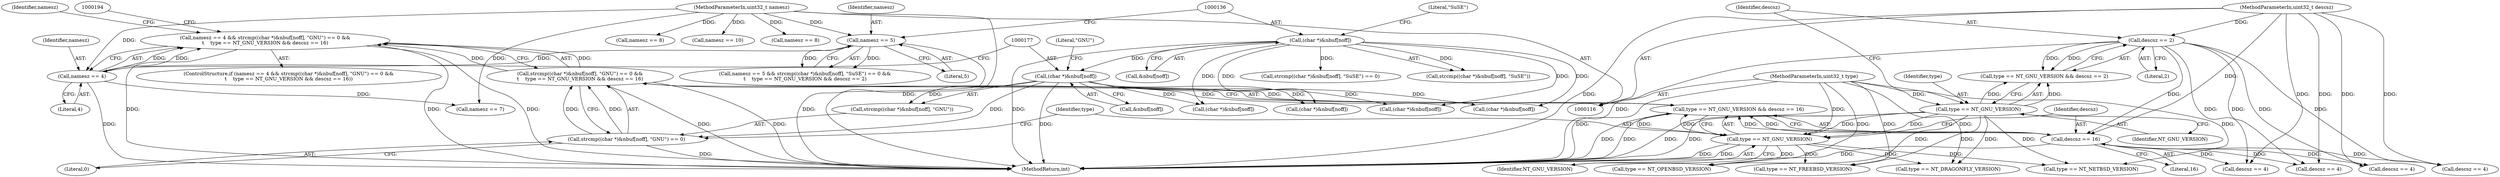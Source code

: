 digraph "0_file_ce90e05774dd77d86cfc8dfa6da57b32816841c4_2@API" {
"1000169" [label="(Call,namesz == 4 && strcmp((char *)&nbuf[noff], \"GNU\") == 0 &&\n\t    type == NT_GNU_VERSION && descsz == 16)"];
"1000170" [label="(Call,namesz == 4)"];
"1000129" [label="(Call,namesz == 5)"];
"1000121" [label="(MethodParameterIn,uint32_t namesz)"];
"1000173" [label="(Call,strcmp((char *)&nbuf[noff], \"GNU\") == 0 &&\n\t    type == NT_GNU_VERSION && descsz == 16)"];
"1000174" [label="(Call,strcmp((char *)&nbuf[noff], \"GNU\") == 0)"];
"1000176" [label="(Call,(char *)&nbuf[noff])"];
"1000135" [label="(Call,(char *)&nbuf[noff])"];
"1000184" [label="(Call,type == NT_GNU_VERSION && descsz == 16)"];
"1000185" [label="(Call,type == NT_GNU_VERSION)"];
"1000144" [label="(Call,type == NT_GNU_VERSION)"];
"1000119" [label="(MethodParameterIn,uint32_t type)"];
"1000188" [label="(Call,descsz == 16)"];
"1000147" [label="(Call,descsz == 2)"];
"1000122" [label="(MethodParameterIn,uint32_t descsz)"];
"1000182" [label="(Literal,\"GNU\")"];
"1000188" [label="(Call,descsz == 16)"];
"1000175" [label="(Call,strcmp((char *)&nbuf[noff], \"GNU\"))"];
"1000370" [label="(Call,type == NT_FREEBSD_VERSION)"];
"1000437" [label="(Call,(char *)&nbuf[noff])"];
"1000316" [label="(Call,namesz == 7)"];
"1000128" [label="(Call,namesz == 5 && strcmp((char *)&nbuf[noff], \"SuSE\") == 0 &&\n\t    type == NT_GNU_VERSION && descsz == 2)"];
"1000321" [label="(Call,(char *)&nbuf[noff])"];
"1000122" [label="(MethodParameterIn,uint32_t descsz)"];
"1000186" [label="(Identifier,type)"];
"1000335" [label="(Call,descsz == 4)"];
"1000446" [label="(Call,type == NT_DRAGONFLY_VERSION)"];
"1000130" [label="(Identifier,namesz)"];
"1000398" [label="(Call,(char *)&nbuf[noff])"];
"1000137" [label="(Call,&nbuf[noff])"];
"1000143" [label="(Call,type == NT_GNU_VERSION && descsz == 2)"];
"1000332" [label="(Call,type == NT_NETBSD_VERSION)"];
"1000373" [label="(Call,descsz == 4)"];
"1000141" [label="(Literal,\"SuSE\")"];
"1000171" [label="(Identifier,namesz)"];
"1000189" [label="(Identifier,descsz)"];
"1000184" [label="(Call,type == NT_GNU_VERSION && descsz == 16)"];
"1000359" [label="(Call,(char *)&nbuf[noff])"];
"1000190" [label="(Literal,16)"];
"1000119" [label="(MethodParameterIn,uint32_t type)"];
"1000148" [label="(Identifier,descsz)"];
"1000135" [label="(Call,(char *)&nbuf[noff])"];
"1000169" [label="(Call,namesz == 4 && strcmp((char *)&nbuf[noff], \"GNU\") == 0 &&\n\t    type == NT_GNU_VERSION && descsz == 16)"];
"1000354" [label="(Call,namesz == 8)"];
"1000147" [label="(Call,descsz == 2)"];
"1000449" [label="(Call,descsz == 4)"];
"1000146" [label="(Identifier,NT_GNU_VERSION)"];
"1000183" [label="(Literal,0)"];
"1000129" [label="(Call,namesz == 5)"];
"1000178" [label="(Call,&nbuf[noff])"];
"1000133" [label="(Call,strcmp((char *)&nbuf[noff], \"SuSE\") == 0)"];
"1000410" [label="(Call,descsz == 4)"];
"1000131" [label="(Literal,5)"];
"1000187" [label="(Identifier,NT_GNU_VERSION)"];
"1000168" [label="(ControlStructure,if (namesz == 4 && strcmp((char *)&nbuf[noff], \"GNU\") == 0 &&\n\t    type == NT_GNU_VERSION && descsz == 16))"];
"1000407" [label="(Call,type == NT_OPENBSD_VERSION)"];
"1000149" [label="(Literal,2)"];
"1000507" [label="(MethodReturn,int)"];
"1000176" [label="(Call,(char *)&nbuf[noff])"];
"1000134" [label="(Call,strcmp((char *)&nbuf[noff], \"SuSE\"))"];
"1000170" [label="(Call,namesz == 4)"];
"1000174" [label="(Call,strcmp((char *)&nbuf[noff], \"GNU\") == 0)"];
"1000173" [label="(Call,strcmp((char *)&nbuf[noff], \"GNU\") == 0 &&\n\t    type == NT_GNU_VERSION && descsz == 16)"];
"1000145" [label="(Identifier,type)"];
"1000317" [label="(Identifier,namesz)"];
"1000431" [label="(Call,namesz == 10)"];
"1000172" [label="(Literal,4)"];
"1000185" [label="(Call,type == NT_GNU_VERSION)"];
"1000121" [label="(MethodParameterIn,uint32_t namesz)"];
"1000392" [label="(Call,namesz == 8)"];
"1000144" [label="(Call,type == NT_GNU_VERSION)"];
"1000169" -> "1000168"  [label="AST: "];
"1000169" -> "1000170"  [label="CFG: "];
"1000169" -> "1000173"  [label="CFG: "];
"1000170" -> "1000169"  [label="AST: "];
"1000173" -> "1000169"  [label="AST: "];
"1000194" -> "1000169"  [label="CFG: "];
"1000317" -> "1000169"  [label="CFG: "];
"1000169" -> "1000507"  [label="DDG: "];
"1000169" -> "1000507"  [label="DDG: "];
"1000169" -> "1000507"  [label="DDG: "];
"1000170" -> "1000169"  [label="DDG: "];
"1000170" -> "1000169"  [label="DDG: "];
"1000173" -> "1000169"  [label="DDG: "];
"1000173" -> "1000169"  [label="DDG: "];
"1000170" -> "1000172"  [label="CFG: "];
"1000171" -> "1000170"  [label="AST: "];
"1000172" -> "1000170"  [label="AST: "];
"1000177" -> "1000170"  [label="CFG: "];
"1000170" -> "1000507"  [label="DDG: "];
"1000129" -> "1000170"  [label="DDG: "];
"1000121" -> "1000170"  [label="DDG: "];
"1000170" -> "1000316"  [label="DDG: "];
"1000129" -> "1000128"  [label="AST: "];
"1000129" -> "1000131"  [label="CFG: "];
"1000130" -> "1000129"  [label="AST: "];
"1000131" -> "1000129"  [label="AST: "];
"1000136" -> "1000129"  [label="CFG: "];
"1000128" -> "1000129"  [label="CFG: "];
"1000129" -> "1000507"  [label="DDG: "];
"1000129" -> "1000128"  [label="DDG: "];
"1000129" -> "1000128"  [label="DDG: "];
"1000121" -> "1000129"  [label="DDG: "];
"1000121" -> "1000116"  [label="AST: "];
"1000121" -> "1000507"  [label="DDG: "];
"1000121" -> "1000316"  [label="DDG: "];
"1000121" -> "1000354"  [label="DDG: "];
"1000121" -> "1000392"  [label="DDG: "];
"1000121" -> "1000431"  [label="DDG: "];
"1000173" -> "1000174"  [label="CFG: "];
"1000173" -> "1000184"  [label="CFG: "];
"1000174" -> "1000173"  [label="AST: "];
"1000184" -> "1000173"  [label="AST: "];
"1000173" -> "1000507"  [label="DDG: "];
"1000173" -> "1000507"  [label="DDG: "];
"1000174" -> "1000173"  [label="DDG: "];
"1000174" -> "1000173"  [label="DDG: "];
"1000184" -> "1000173"  [label="DDG: "];
"1000184" -> "1000173"  [label="DDG: "];
"1000174" -> "1000183"  [label="CFG: "];
"1000175" -> "1000174"  [label="AST: "];
"1000183" -> "1000174"  [label="AST: "];
"1000186" -> "1000174"  [label="CFG: "];
"1000174" -> "1000507"  [label="DDG: "];
"1000176" -> "1000174"  [label="DDG: "];
"1000176" -> "1000175"  [label="AST: "];
"1000176" -> "1000178"  [label="CFG: "];
"1000177" -> "1000176"  [label="AST: "];
"1000178" -> "1000176"  [label="AST: "];
"1000182" -> "1000176"  [label="CFG: "];
"1000176" -> "1000507"  [label="DDG: "];
"1000176" -> "1000175"  [label="DDG: "];
"1000135" -> "1000176"  [label="DDG: "];
"1000176" -> "1000321"  [label="DDG: "];
"1000176" -> "1000359"  [label="DDG: "];
"1000176" -> "1000398"  [label="DDG: "];
"1000176" -> "1000437"  [label="DDG: "];
"1000135" -> "1000134"  [label="AST: "];
"1000135" -> "1000137"  [label="CFG: "];
"1000136" -> "1000135"  [label="AST: "];
"1000137" -> "1000135"  [label="AST: "];
"1000141" -> "1000135"  [label="CFG: "];
"1000135" -> "1000507"  [label="DDG: "];
"1000135" -> "1000133"  [label="DDG: "];
"1000135" -> "1000134"  [label="DDG: "];
"1000135" -> "1000321"  [label="DDG: "];
"1000135" -> "1000359"  [label="DDG: "];
"1000135" -> "1000398"  [label="DDG: "];
"1000135" -> "1000437"  [label="DDG: "];
"1000184" -> "1000185"  [label="CFG: "];
"1000184" -> "1000188"  [label="CFG: "];
"1000185" -> "1000184"  [label="AST: "];
"1000188" -> "1000184"  [label="AST: "];
"1000184" -> "1000507"  [label="DDG: "];
"1000184" -> "1000507"  [label="DDG: "];
"1000185" -> "1000184"  [label="DDG: "];
"1000185" -> "1000184"  [label="DDG: "];
"1000188" -> "1000184"  [label="DDG: "];
"1000188" -> "1000184"  [label="DDG: "];
"1000185" -> "1000187"  [label="CFG: "];
"1000186" -> "1000185"  [label="AST: "];
"1000187" -> "1000185"  [label="AST: "];
"1000189" -> "1000185"  [label="CFG: "];
"1000185" -> "1000507"  [label="DDG: "];
"1000185" -> "1000507"  [label="DDG: "];
"1000144" -> "1000185"  [label="DDG: "];
"1000144" -> "1000185"  [label="DDG: "];
"1000119" -> "1000185"  [label="DDG: "];
"1000185" -> "1000332"  [label="DDG: "];
"1000185" -> "1000370"  [label="DDG: "];
"1000185" -> "1000407"  [label="DDG: "];
"1000185" -> "1000446"  [label="DDG: "];
"1000144" -> "1000143"  [label="AST: "];
"1000144" -> "1000146"  [label="CFG: "];
"1000145" -> "1000144"  [label="AST: "];
"1000146" -> "1000144"  [label="AST: "];
"1000148" -> "1000144"  [label="CFG: "];
"1000143" -> "1000144"  [label="CFG: "];
"1000144" -> "1000507"  [label="DDG: "];
"1000144" -> "1000507"  [label="DDG: "];
"1000144" -> "1000143"  [label="DDG: "];
"1000144" -> "1000143"  [label="DDG: "];
"1000119" -> "1000144"  [label="DDG: "];
"1000144" -> "1000332"  [label="DDG: "];
"1000144" -> "1000370"  [label="DDG: "];
"1000144" -> "1000407"  [label="DDG: "];
"1000144" -> "1000446"  [label="DDG: "];
"1000119" -> "1000116"  [label="AST: "];
"1000119" -> "1000507"  [label="DDG: "];
"1000119" -> "1000332"  [label="DDG: "];
"1000119" -> "1000370"  [label="DDG: "];
"1000119" -> "1000407"  [label="DDG: "];
"1000119" -> "1000446"  [label="DDG: "];
"1000188" -> "1000190"  [label="CFG: "];
"1000189" -> "1000188"  [label="AST: "];
"1000190" -> "1000188"  [label="AST: "];
"1000188" -> "1000507"  [label="DDG: "];
"1000147" -> "1000188"  [label="DDG: "];
"1000122" -> "1000188"  [label="DDG: "];
"1000188" -> "1000335"  [label="DDG: "];
"1000188" -> "1000373"  [label="DDG: "];
"1000188" -> "1000410"  [label="DDG: "];
"1000188" -> "1000449"  [label="DDG: "];
"1000147" -> "1000143"  [label="AST: "];
"1000147" -> "1000149"  [label="CFG: "];
"1000148" -> "1000147"  [label="AST: "];
"1000149" -> "1000147"  [label="AST: "];
"1000143" -> "1000147"  [label="CFG: "];
"1000147" -> "1000507"  [label="DDG: "];
"1000147" -> "1000143"  [label="DDG: "];
"1000147" -> "1000143"  [label="DDG: "];
"1000122" -> "1000147"  [label="DDG: "];
"1000147" -> "1000335"  [label="DDG: "];
"1000147" -> "1000373"  [label="DDG: "];
"1000147" -> "1000410"  [label="DDG: "];
"1000147" -> "1000449"  [label="DDG: "];
"1000122" -> "1000116"  [label="AST: "];
"1000122" -> "1000507"  [label="DDG: "];
"1000122" -> "1000335"  [label="DDG: "];
"1000122" -> "1000373"  [label="DDG: "];
"1000122" -> "1000410"  [label="DDG: "];
"1000122" -> "1000449"  [label="DDG: "];
}

